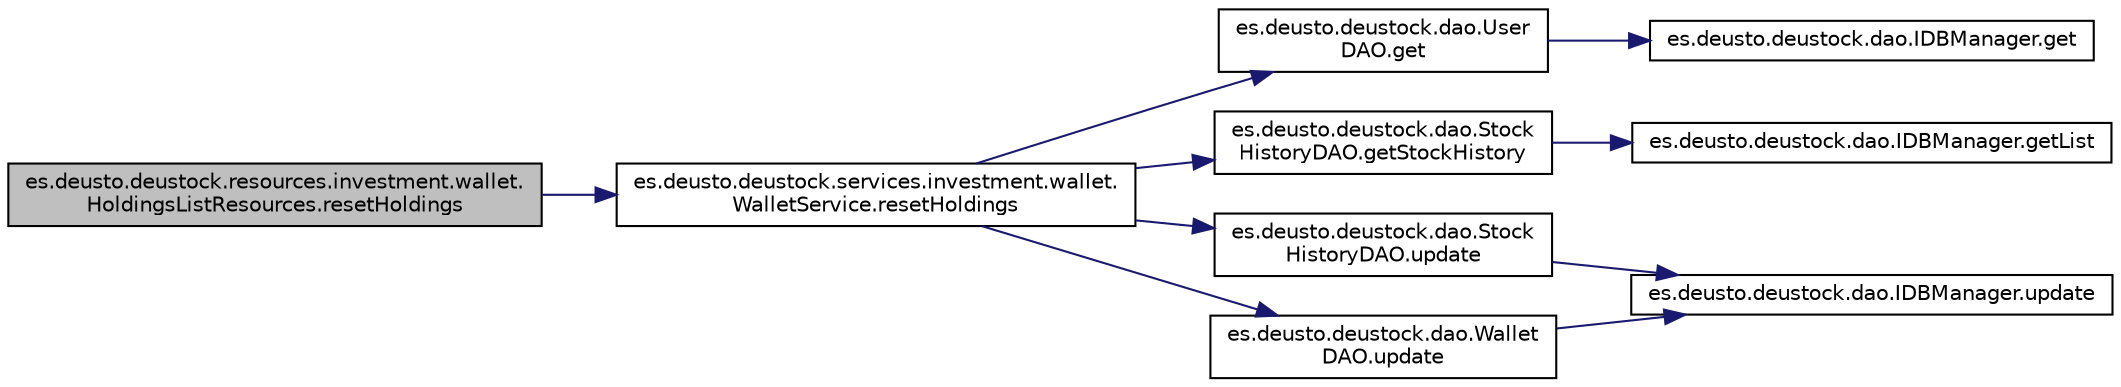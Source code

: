 digraph "es.deusto.deustock.resources.investment.wallet.HoldingsListResources.resetHoldings"
{
 // LATEX_PDF_SIZE
  edge [fontname="Helvetica",fontsize="10",labelfontname="Helvetica",labelfontsize="10"];
  node [fontname="Helvetica",fontsize="10",shape=record];
  rankdir="LR";
  Node1 [label="es.deusto.deustock.resources.investment.wallet.\lHoldingsListResources.resetHoldings",height=0.2,width=0.4,color="black", fillcolor="grey75", style="filled", fontcolor="black",tooltip=" "];
  Node1 -> Node2 [color="midnightblue",fontsize="10",style="solid",fontname="Helvetica"];
  Node2 [label="es.deusto.deustock.services.investment.wallet.\lWalletService.resetHoldings",height=0.2,width=0.4,color="black", fillcolor="white", style="filled",URL="$classes_1_1deusto_1_1deustock_1_1services_1_1investment_1_1wallet_1_1_wallet_service.html#a30505009de96a7de133561636ac7a9df",tooltip=" "];
  Node2 -> Node3 [color="midnightblue",fontsize="10",style="solid",fontname="Helvetica"];
  Node3 [label="es.deusto.deustock.dao.User\lDAO.get",height=0.2,width=0.4,color="black", fillcolor="white", style="filled",URL="$classes_1_1deusto_1_1deustock_1_1dao_1_1_user_d_a_o.html#a4703803a6cb9ef34dab610d1e55a114e",tooltip=" "];
  Node3 -> Node4 [color="midnightblue",fontsize="10",style="solid",fontname="Helvetica"];
  Node4 [label="es.deusto.deustock.dao.IDBManager.get",height=0.2,width=0.4,color="black", fillcolor="white", style="filled",URL="$interfacees_1_1deusto_1_1deustock_1_1dao_1_1_i_d_b_manager.html#ad03b499d4bbeb0e41fabd3b4e0f44714",tooltip=" "];
  Node2 -> Node5 [color="midnightblue",fontsize="10",style="solid",fontname="Helvetica"];
  Node5 [label="es.deusto.deustock.dao.Stock\lHistoryDAO.getStockHistory",height=0.2,width=0.4,color="black", fillcolor="white", style="filled",URL="$classes_1_1deusto_1_1deustock_1_1dao_1_1_stock_history_d_a_o.html#a25cb8712bf5a0d775780662905531b37",tooltip=" "];
  Node5 -> Node6 [color="midnightblue",fontsize="10",style="solid",fontname="Helvetica"];
  Node6 [label="es.deusto.deustock.dao.IDBManager.getList",height=0.2,width=0.4,color="black", fillcolor="white", style="filled",URL="$interfacees_1_1deusto_1_1deustock_1_1dao_1_1_i_d_b_manager.html#a794ec2f14cf511145b49447292ce40ef",tooltip=" "];
  Node2 -> Node7 [color="midnightblue",fontsize="10",style="solid",fontname="Helvetica"];
  Node7 [label="es.deusto.deustock.dao.Stock\lHistoryDAO.update",height=0.2,width=0.4,color="black", fillcolor="white", style="filled",URL="$classes_1_1deusto_1_1deustock_1_1dao_1_1_stock_history_d_a_o.html#a39d78fd0c1b7f8950ffea39c24559173",tooltip=" "];
  Node7 -> Node8 [color="midnightblue",fontsize="10",style="solid",fontname="Helvetica"];
  Node8 [label="es.deusto.deustock.dao.IDBManager.update",height=0.2,width=0.4,color="black", fillcolor="white", style="filled",URL="$interfacees_1_1deusto_1_1deustock_1_1dao_1_1_i_d_b_manager.html#aa7fe5e6e4e5541e675f01eac61a9a232",tooltip=" "];
  Node2 -> Node9 [color="midnightblue",fontsize="10",style="solid",fontname="Helvetica"];
  Node9 [label="es.deusto.deustock.dao.Wallet\lDAO.update",height=0.2,width=0.4,color="black", fillcolor="white", style="filled",URL="$classes_1_1deusto_1_1deustock_1_1dao_1_1_wallet_d_a_o.html#a5da548dc37a79f359854b1b652c9d537",tooltip=" "];
  Node9 -> Node8 [color="midnightblue",fontsize="10",style="solid",fontname="Helvetica"];
}
